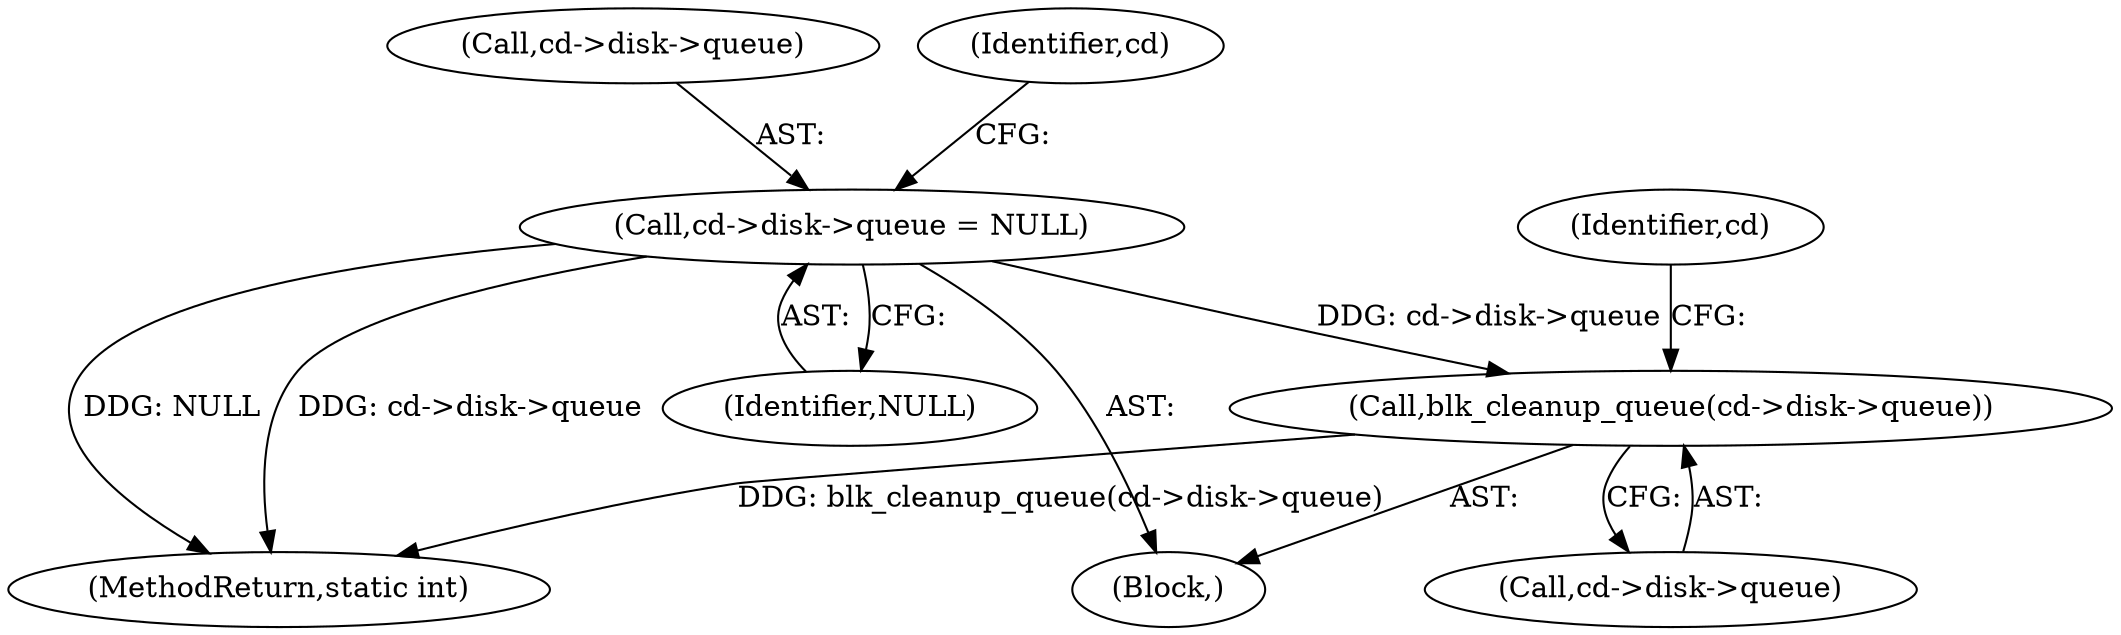 digraph "0_linux_f0d1762554014ce0ae347b9f0d088f2c157c8c72@pointer" {
"1000303" [label="(Call,blk_cleanup_queue(cd->disk->queue))"];
"1000309" [label="(Call,cd->disk->queue = NULL)"];
"1000312" [label="(Identifier,cd)"];
"1000309" [label="(Call,cd->disk->queue = NULL)"];
"1000296" [label="(Block,)"];
"1000315" [label="(Identifier,NULL)"];
"1000330" [label="(MethodReturn,static int)"];
"1000303" [label="(Call,blk_cleanup_queue(cd->disk->queue))"];
"1000304" [label="(Call,cd->disk->queue)"];
"1000310" [label="(Call,cd->disk->queue)"];
"1000319" [label="(Identifier,cd)"];
"1000303" -> "1000296"  [label="AST: "];
"1000303" -> "1000304"  [label="CFG: "];
"1000304" -> "1000303"  [label="AST: "];
"1000312" -> "1000303"  [label="CFG: "];
"1000303" -> "1000330"  [label="DDG: blk_cleanup_queue(cd->disk->queue)"];
"1000309" -> "1000303"  [label="DDG: cd->disk->queue"];
"1000309" -> "1000296"  [label="AST: "];
"1000309" -> "1000315"  [label="CFG: "];
"1000310" -> "1000309"  [label="AST: "];
"1000315" -> "1000309"  [label="AST: "];
"1000319" -> "1000309"  [label="CFG: "];
"1000309" -> "1000330"  [label="DDG: cd->disk->queue"];
"1000309" -> "1000330"  [label="DDG: NULL"];
}
